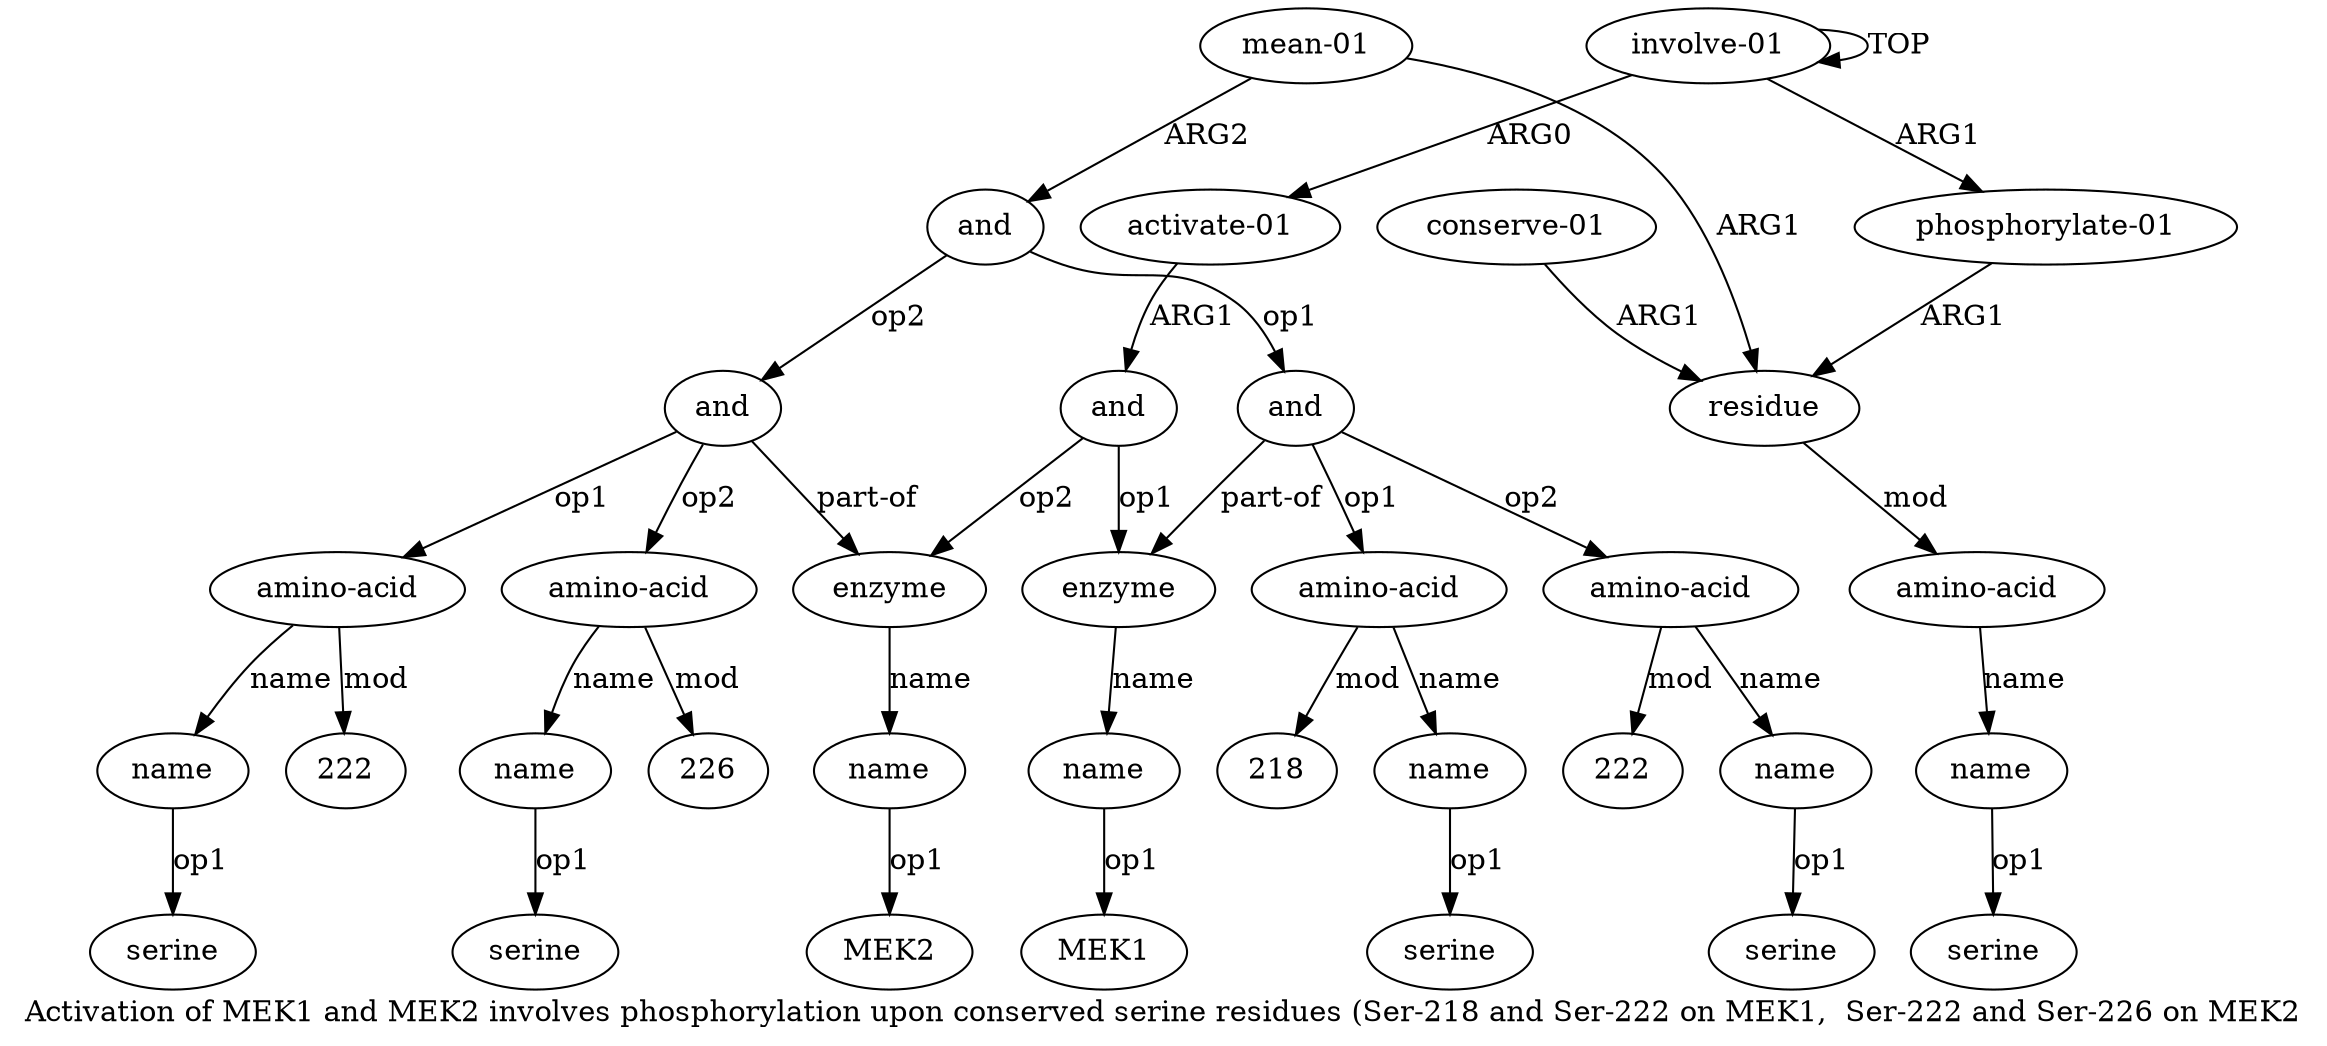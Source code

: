 digraph  {
	graph [label="Activation of MEK1 and MEK2 involves phosphorylation upon conserved serine residues (Ser-218 and Ser-222 on MEK1,  Ser-222 and Ser-226 \
on MEK2"];
	node [label="\N"];
	a20	 [color=black,
		gold_ind=20,
		gold_label="amino-acid",
		label="amino-acid",
		test_ind=20,
		test_label="amino-acid"];
	a21	 [color=black,
		gold_ind=21,
		gold_label=name,
		label=name,
		test_ind=21,
		test_label=name];
	a20 -> a21 [key=0,
	color=black,
	gold_label=name,
	label=name,
	test_label=name];
"a20 222" [color=black,
	gold_ind=-1,
	gold_label=222,
	label=222,
	test_ind=-1,
	test_label=222];
a20 -> "a20 222" [key=0,
color=black,
gold_label=mod,
label=mod,
test_label=mod];
"a21 serine" [color=black,
gold_ind=-1,
gold_label=serine,
label=serine,
test_ind=-1,
test_label=serine];
a21 -> "a21 serine" [key=0,
color=black,
gold_label=op1,
label=op1,
test_label=op1];
a22 [color=black,
gold_ind=22,
gold_label="amino-acid",
label="amino-acid",
test_ind=22,
test_label="amino-acid"];
a23 [color=black,
gold_ind=23,
gold_label=name,
label=name,
test_ind=23,
test_label=name];
a22 -> a23 [key=0,
color=black,
gold_label=name,
label=name,
test_label=name];
"a22 226" [color=black,
gold_ind=-1,
gold_label=226,
label=226,
test_ind=-1,
test_label=226];
a22 -> "a22 226" [key=0,
color=black,
gold_label=mod,
label=mod,
test_label=mod];
"a23 serine" [color=black,
gold_ind=-1,
gold_label=serine,
label=serine,
test_ind=-1,
test_label=serine];
a23 -> "a23 serine" [key=0,
color=black,
gold_label=op1,
label=op1,
test_label=op1];
"a15 218" [color=black,
gold_ind=-1,
gold_label=218,
label=218,
test_ind=-1,
test_label=218];
"a6 MEK2" [color=black,
gold_ind=-1,
gold_label=MEK2,
label=MEK2,
test_ind=-1,
test_label=MEK2];
"a4 MEK1" [color=black,
gold_ind=-1,
gold_label=MEK1,
label=MEK1,
test_ind=-1,
test_label=MEK1];
"a16 serine" [color=black,
gold_ind=-1,
gold_label=serine,
label=serine,
test_ind=-1,
test_label=serine];
"a10 serine" [color=black,
gold_ind=-1,
gold_label=serine,
label=serine,
test_ind=-1,
test_label=serine];
"a17 222" [color=black,
gold_ind=-1,
gold_label=222,
label=222,
test_ind=-1,
test_label=222];
a15 [color=black,
gold_ind=15,
gold_label="amino-acid",
label="amino-acid",
test_ind=15,
test_label="amino-acid"];
a15 -> "a15 218" [key=0,
color=black,
gold_label=mod,
label=mod,
test_label=mod];
a16 [color=black,
gold_ind=16,
gold_label=name,
label=name,
test_ind=16,
test_label=name];
a15 -> a16 [key=0,
color=black,
gold_label=name,
label=name,
test_label=name];
a14 [color=black,
gold_ind=14,
gold_label=and,
label=and,
test_ind=14,
test_label=and];
a14 -> a15 [key=0,
color=black,
gold_label=op1,
label=op1,
test_label=op1];
a17 [color=black,
gold_ind=17,
gold_label="amino-acid",
label="amino-acid",
test_ind=17,
test_label="amino-acid"];
a14 -> a17 [key=0,
color=black,
gold_label=op2,
label=op2,
test_label=op2];
a3 [color=black,
gold_ind=3,
gold_label=enzyme,
label=enzyme,
test_ind=3,
test_label=enzyme];
a14 -> a3 [key=0,
color=black,
gold_label="part-of",
label="part-of",
test_label="part-of"];
a17 -> "a17 222" [key=0,
color=black,
gold_label=mod,
label=mod,
test_label=mod];
a18 [color=black,
gold_ind=18,
gold_label=name,
label=name,
test_ind=18,
test_label=name];
a17 -> a18 [key=0,
color=black,
gold_label=name,
label=name,
test_label=name];
a16 -> "a16 serine" [key=0,
color=black,
gold_label=op1,
label=op1,
test_label=op1];
a11 [color=black,
gold_ind=11,
gold_label="conserve-01",
label="conserve-01",
test_ind=11,
test_label="conserve-01"];
a8 [color=black,
gold_ind=8,
gold_label=residue,
label=residue,
test_ind=8,
test_label=residue];
a11 -> a8 [key=0,
color=black,
gold_label=ARG1,
label=ARG1,
test_label=ARG1];
a10 [color=black,
gold_ind=10,
gold_label=name,
label=name,
test_ind=10,
test_label=name];
a10 -> "a10 serine" [key=0,
color=black,
gold_label=op1,
label=op1,
test_label=op1];
a13 [color=black,
gold_ind=13,
gold_label=and,
label=and,
test_ind=13,
test_label=and];
a13 -> a14 [key=0,
color=black,
gold_label=op1,
label=op1,
test_label=op1];
a19 [color=black,
gold_ind=19,
gold_label=and,
label=and,
test_ind=19,
test_label=and];
a13 -> a19 [key=0,
color=black,
gold_label=op2,
label=op2,
test_label=op2];
a12 [color=black,
gold_ind=12,
gold_label="mean-01",
label="mean-01",
test_ind=12,
test_label="mean-01"];
a12 -> a13 [key=0,
color=black,
gold_label=ARG2,
label=ARG2,
test_label=ARG2];
a12 -> a8 [key=0,
color=black,
gold_label=ARG1,
label=ARG1,
test_label=ARG1];
a19 -> a20 [key=0,
color=black,
gold_label=op1,
label=op1,
test_label=op1];
a19 -> a22 [key=0,
color=black,
gold_label=op2,
label=op2,
test_label=op2];
a5 [color=black,
gold_ind=5,
gold_label=enzyme,
label=enzyme,
test_ind=5,
test_label=enzyme];
a19 -> a5 [key=0,
color=black,
gold_label="part-of",
label="part-of",
test_label="part-of"];
"a18 serine" [color=black,
gold_ind=-1,
gold_label=serine,
label=serine,
test_ind=-1,
test_label=serine];
a18 -> "a18 serine" [key=0,
color=black,
gold_label=op1,
label=op1,
test_label=op1];
a1 [color=black,
gold_ind=1,
gold_label="activate-01",
label="activate-01",
test_ind=1,
test_label="activate-01"];
a2 [color=black,
gold_ind=2,
gold_label=and,
label=and,
test_ind=2,
test_label=and];
a1 -> a2 [key=0,
color=black,
gold_label=ARG1,
label=ARG1,
test_label=ARG1];
a0 [color=black,
gold_ind=0,
gold_label="involve-01",
label="involve-01",
test_ind=0,
test_label="involve-01"];
a0 -> a1 [key=0,
color=black,
gold_label=ARG0,
label=ARG0,
test_label=ARG0];
a0 -> a0 [key=0,
color=black,
gold_label=TOP,
label=TOP,
test_label=TOP];
a7 [color=black,
gold_ind=7,
gold_label="phosphorylate-01",
label="phosphorylate-01",
test_ind=7,
test_label="phosphorylate-01"];
a0 -> a7 [key=0,
color=black,
gold_label=ARG1,
label=ARG1,
test_label=ARG1];
a4 [color=black,
gold_ind=4,
gold_label=name,
label=name,
test_ind=4,
test_label=name];
a3 -> a4 [key=0,
color=black,
gold_label=name,
label=name,
test_label=name];
a2 -> a3 [key=0,
color=black,
gold_label=op1,
label=op1,
test_label=op1];
a2 -> a5 [key=0,
color=black,
gold_label=op2,
label=op2,
test_label=op2];
a6 [color=black,
gold_ind=6,
gold_label=name,
label=name,
test_ind=6,
test_label=name];
a5 -> a6 [key=0,
color=black,
gold_label=name,
label=name,
test_label=name];
a4 -> "a4 MEK1" [key=0,
color=black,
gold_label=op1,
label=op1,
test_label=op1];
a7 -> a8 [key=0,
color=black,
gold_label=ARG1,
label=ARG1,
test_label=ARG1];
a6 -> "a6 MEK2" [key=0,
color=black,
gold_label=op1,
label=op1,
test_label=op1];
a9 [color=black,
gold_ind=9,
gold_label="amino-acid",
label="amino-acid",
test_ind=9,
test_label="amino-acid"];
a9 -> a10 [key=0,
color=black,
gold_label=name,
label=name,
test_label=name];
a8 -> a9 [key=0,
color=black,
gold_label=mod,
label=mod,
test_label=mod];
}
